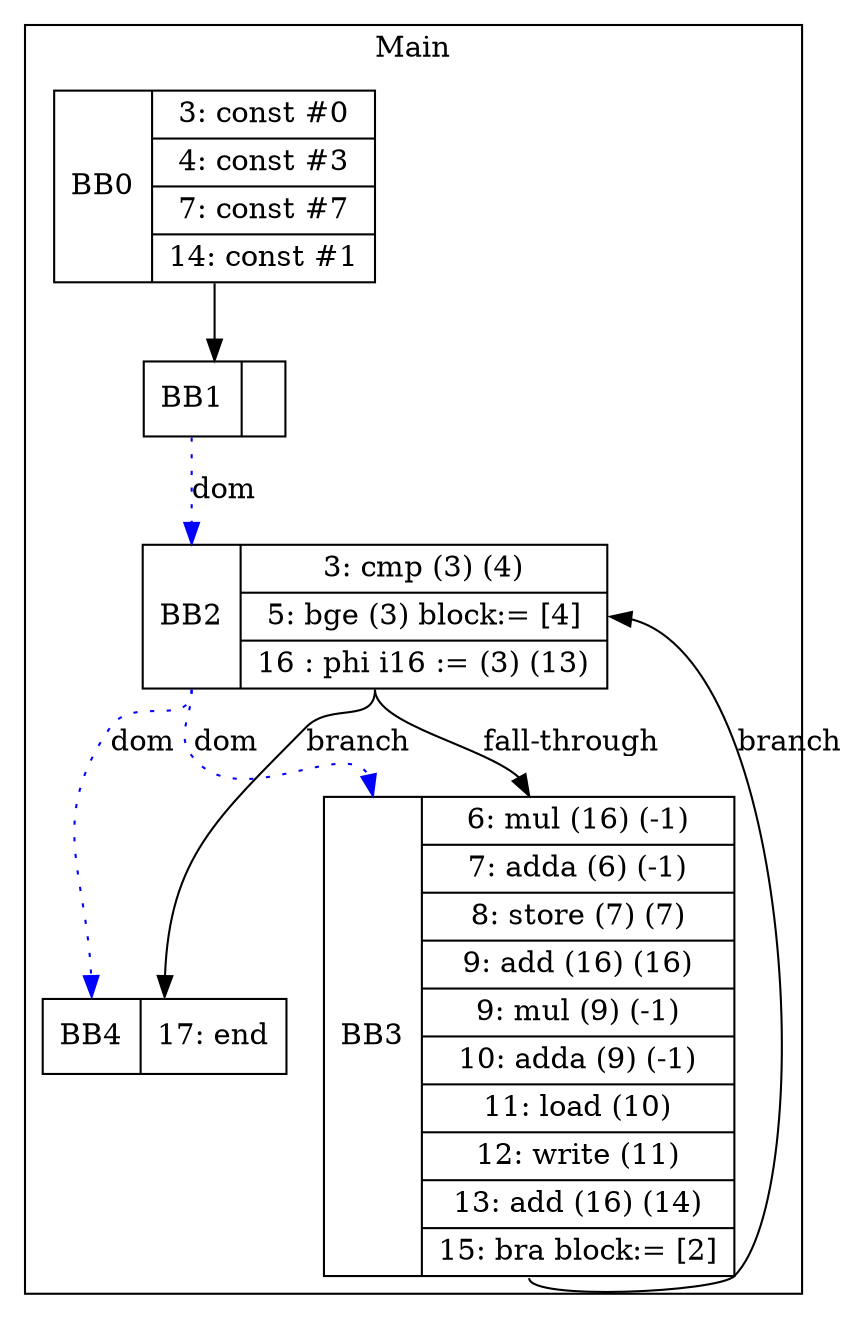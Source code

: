 digraph G {
node [shape=record];
subgraph cluster_main{
label = "Main";
BB0 [shape=record, label="<b>BB0|{3: const #0|4: const #3|7: const #7|14: const #1}"];
BB1 [shape=record, label="<b>BB1|}"];
BB2 [shape=record, label="<b>BB2|{3: cmp (3) (4)|5: bge (3) block:= [4]|16 : phi i16 := (3) (13)}"];
BB3 [shape=record, label="<b>BB3|{6: mul (16) (-1)|7: adda (6) (-1)|8: store (7) (7)|9: add (16) (16)|9: mul (9) (-1)|10: adda (9) (-1)|11: load (10)|12: write (11)|13: add (16) (14)|15: bra block:= [2]}"];
BB4 [shape=record, label="<b>BB4|{17: end}"];
}
BB0:s -> BB1:n ;
BB2:b -> BB3:b [color=blue, style=dotted, label="dom"];
BB2:b -> BB4:b [color=blue, style=dotted, label="dom"];
BB1:b -> BB2:b [color=blue, style=dotted, label="dom"];
BB2:s -> BB4:n [label="branch"];
BB3:s -> BB2:e [label="branch"];
BB2:s -> BB3:n [label="fall-through"];
}
